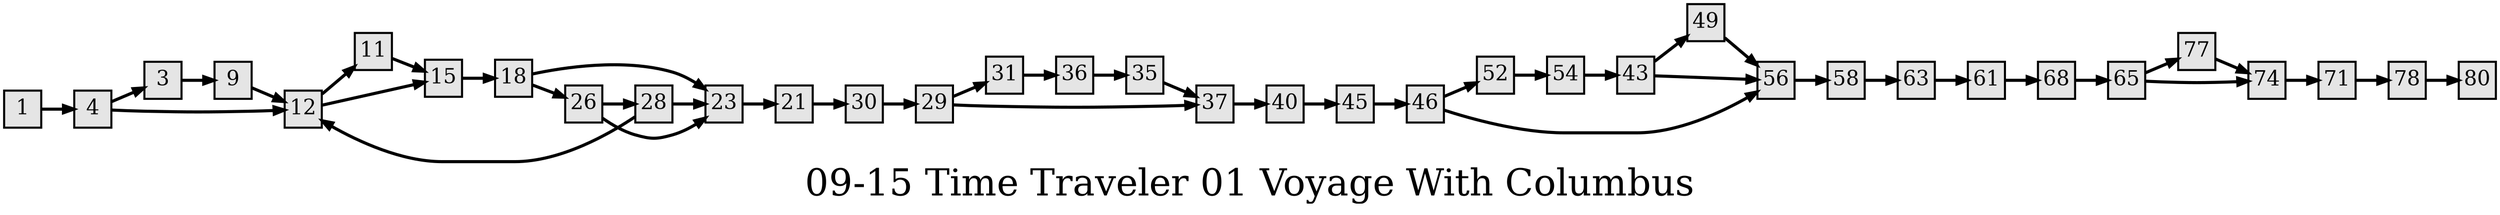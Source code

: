 digraph g{
  graph [ label="09-15 Time Traveler 01 Voyage With Columbus" rankdir=LR, ordering=out, fontsize=36, nodesep="0.35", ranksep="0.45"];
  node  [shape=rect, penwidth=2, fontsize=20, style=filled, fillcolor=grey90, margin="0,0", labelfloat=true, regular=true, fixedsize=true];
  edge  [labelfloat=true, penwidth=3, fontsize=12];
  // ---;
  // group  : Katz;
  // id     :;
  // gbid   :;
  // series :;
  // title  :;
  // author :;
  // credit:;
  // - name : Juliet Way-Henthorne;
  // role : encoder;
  // date : 2017-08-25;
  // - name : Jeremy Douglass;
  // role : editor;
  // date : 2017-10-19;
  // render:;
  // - name   : small;
  // styles : gvStyles-small.txt;
  // engine : dot;
  // comment: >;
  
  // ---;
  
  // From | To | Label;
  
  1 -> 4;
  3 -> 9;
  4 -> 3;
  4 -> 12;
  9 -> 12;
  11 -> 15;
  12 -> 11;
  12 -> 15;
  15 -> 18;
  18 -> 23;
  18 -> 26;
  21 -> 30;
  23 -> 21;
  26 -> 28;
  26 -> 23;
  28 -> 23;
  28 -> 12;
  29 -> 31;
  29 -> 37;
  30 -> 29;
  31 -> 36;
  35 -> 37;
  36 -> 35;
  37 -> 40;
  40 -> 45;
  43 -> 49;
  43 -> 56;
  45 -> 46;
  46 -> 52;
  46 -> 56;
  49 -> 56;
  52 -> 54;
  54 -> 43;
  56 -> 58;
  58 -> 63;
  61 -> 68;
  63 -> 61;
  65 -> 77;
  65 -> 74;
  68 -> 65;
  71 -> 78;
  74 -> 71;
  77 -> 74;
  78 -> 80;
}

